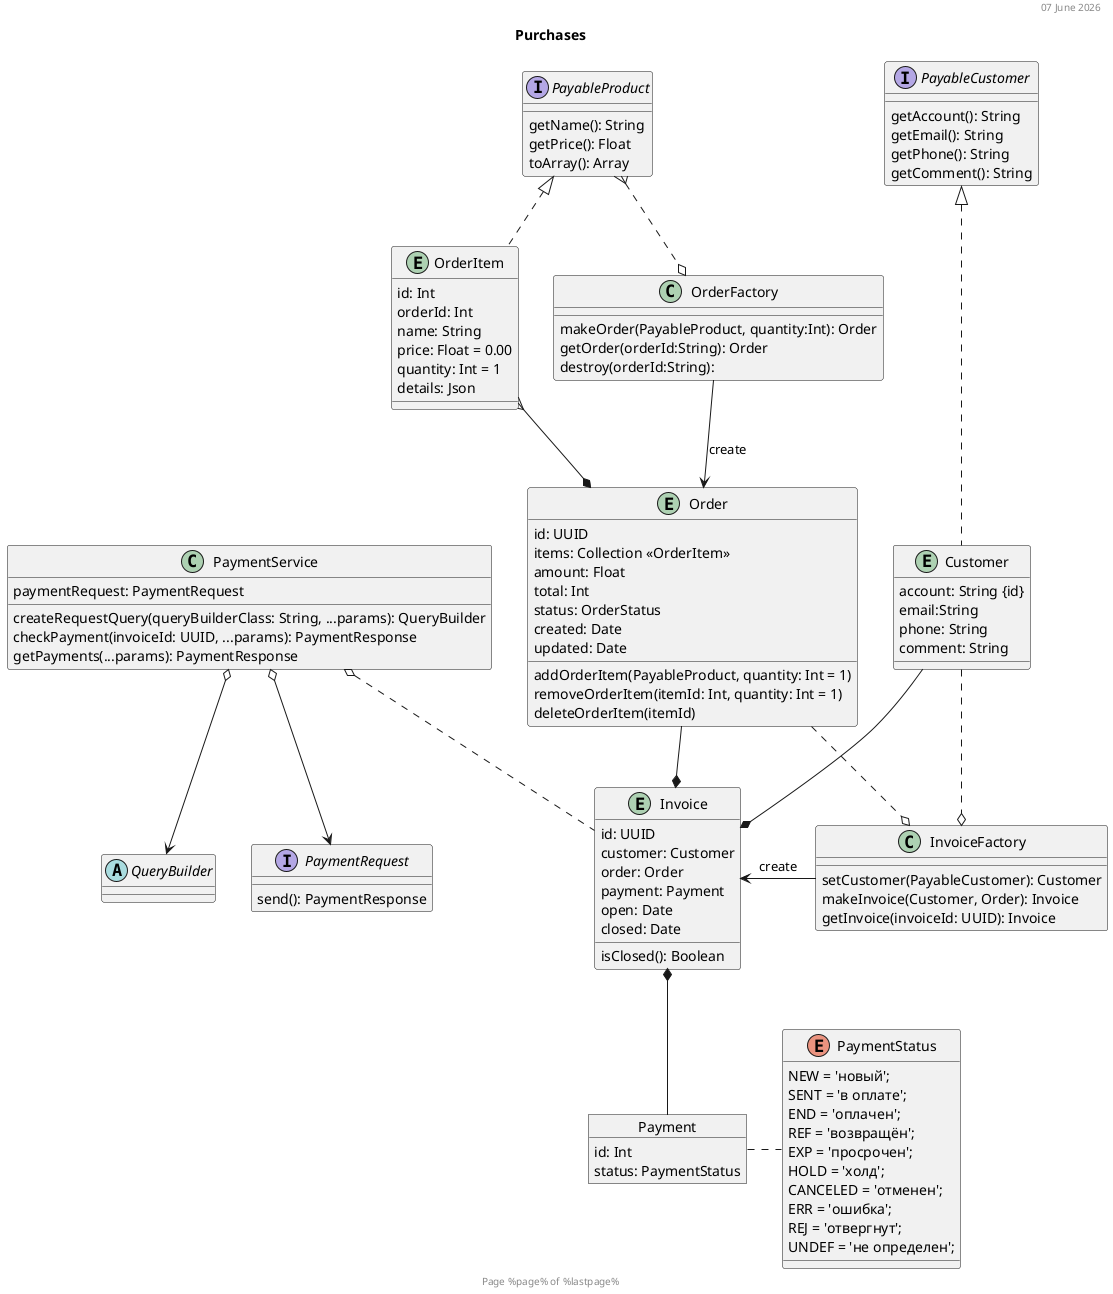 @startuml
'https://plantuml.com/class-diagram

header %date("dd MMMM YYYY")
footer Page %page% of %lastpage%

title Purchases

interface PayableProduct {
    getName(): String
    getPrice(): Float
    toArray(): Array
}
interface PayableCustomer {
    getAccount(): String
    getEmail(): String
    getPhone(): String
    getComment(): String
}
class OrderFactory {
    makeOrder(PayableProduct, quantity:Int): Order
    getOrder(orderId:String): Order
    destroy(orderId:String):
}
entity OrderItem {
    id: Int
    orderId: Int
    name: String
    price: Float = 0.00
    quantity: Int = 1
    details: Json
}
entity Order {
    id: UUID
    items: Collection <<OrderItem>>
    amount: Float
    total: Int
    status: OrderStatus
    created: Date
    updated: Date
    addOrderItem(PayableProduct, quantity: Int = 1)
    removeOrderItem(itemId: Int, quantity: Int = 1)
    deleteOrderItem(itemId)
}
entity Customer {
    account: String {id}
    email:String
    phone: String
    comment: String
}
entity Invoice {
    id: UUID
    customer: Customer
    order: Order
    payment: Payment
    open: Date
    closed: Date
    isClosed(): Boolean
}
object Payment {
    id: Int
    status: PaymentStatus
}
class InvoiceFactory {
    setCustomer(PayableCustomer): Customer
    makeInvoice(Customer, Order): Invoice
    getInvoice(invoiceId: UUID): Invoice
}
class PaymentService {
    paymentRequest: PaymentRequest
    createRequestQuery(queryBuilderClass: String, ...params): QueryBuilder
    checkPayment(invoiceId: UUID, ...params): PaymentResponse
    getPayments(...params): PaymentResponse
}
abstract QueryBuilder
interface PaymentRequest {
    send(): PaymentResponse
}

'interface PaymentResponse
'enum OrderStatus
enum PaymentStatus {
    NEW = 'новый';
    SENT = 'в оплате';
    END = 'оплачен';
    REF = 'возвращён';
    EXP = 'просрочен';
    HOLD = 'холд';
    CANCELED = 'отменен';
    ERR = 'ошибка';
    REJ = 'отвергнут';
    UNDEF = 'не определен';
}

PayableProduct <|.. OrderItem
PayableCustomer <|... Customer
OrderItem }--* Order
Customer --* Invoice
Order -* Invoice

PayableProduct }..o OrderFactory
OrderFactory --> Order: create

Customer ..o InvoiceFactory
Order ..o InvoiceFactory
'Order .OrderStatus

PaymentService o.. Invoice
Invoice <- InvoiceFactory: create
Invoice *-- Payment
Payment . PaymentStatus

PaymentService o--> QueryBuilder
PaymentService o--> PaymentRequest

@enduml